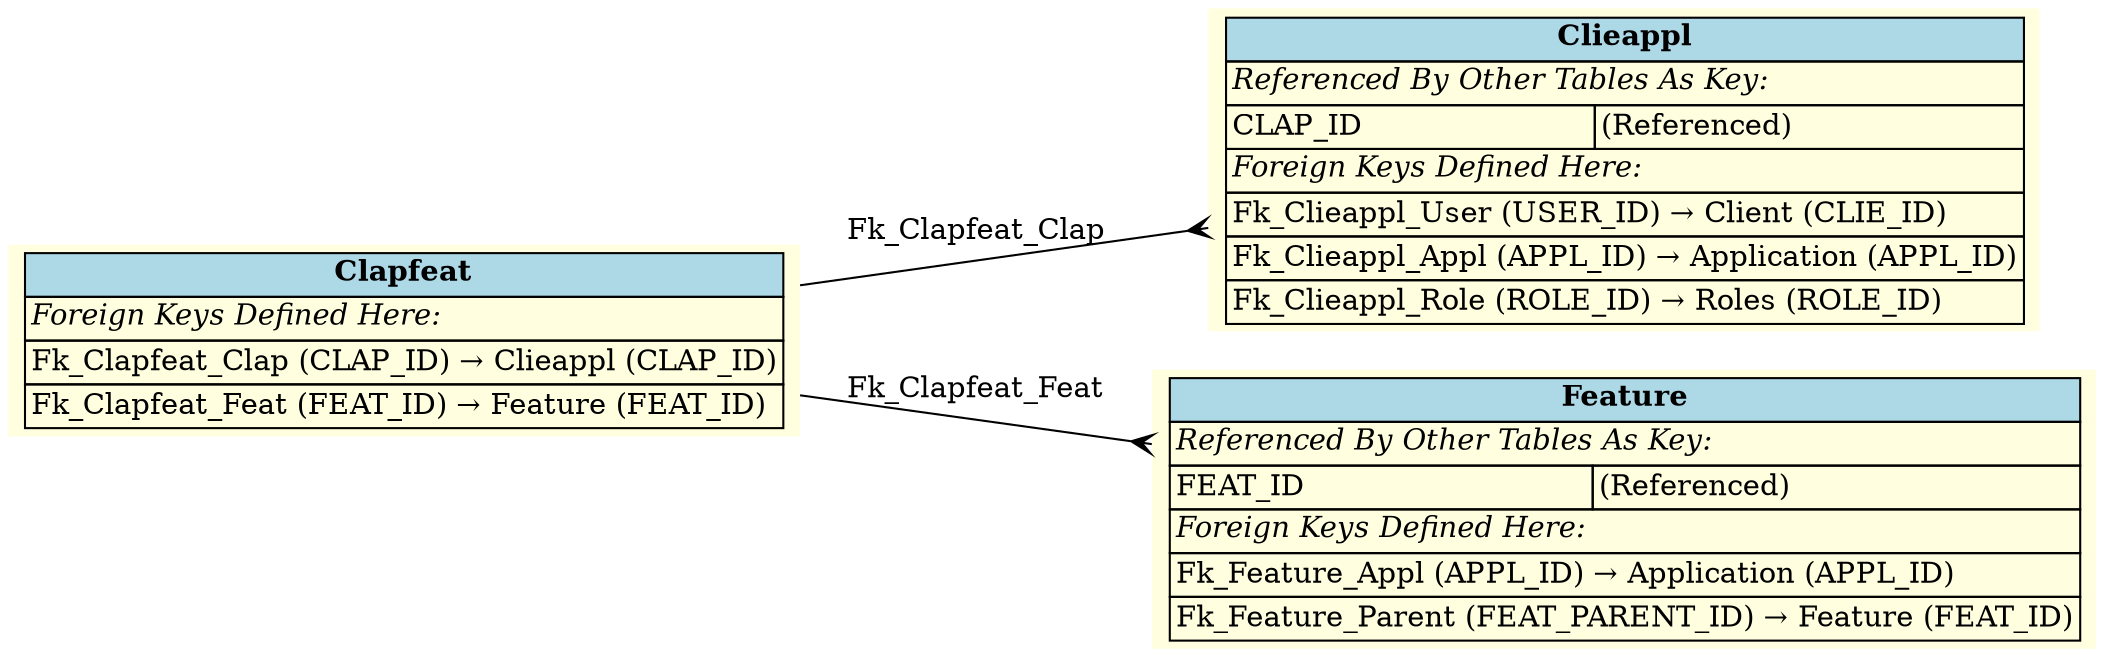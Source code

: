 digraph ERD {
  rankdir=LR;
  node [shape=plaintext, style=filled, fillcolor=lightyellow];
  edge [arrowhead=crow, arrowtail=none, dir=both, labelfontsize=10];

  "Clapfeat" [
    label=<
    <TABLE BORDER="0" CELLBORDER="1" CELLSPACING="0" BGCOLOR="lightyellow">
      <TR><TD COLSPAN="2" BGCOLOR="lightblue"><B>Clapfeat</B></TD></TR>
      <TR><TD COLSPAN="2" ALIGN="LEFT"><I>Foreign Keys Defined Here:</I></TD></TR>
      <TR><TD ALIGN="LEFT" COLSPAN="2">Fk_Clapfeat_Clap (CLAP_ID) &rarr; Clieappl (CLAP_ID)</TD></TR>
      <TR><TD ALIGN="LEFT" COLSPAN="2">Fk_Clapfeat_Feat (FEAT_ID) &rarr; Feature (FEAT_ID)</TD></TR>
    </TABLE>
    >
  ];

  "Clieappl" [
    label=<
    <TABLE BORDER="0" CELLBORDER="1" CELLSPACING="0" BGCOLOR="lightyellow">
      <TR><TD COLSPAN="2" BGCOLOR="lightblue"><B>Clieappl</B></TD></TR>
      <TR><TD COLSPAN="2" ALIGN="LEFT"><I>Referenced By Other Tables As Key:</I></TD></TR>
      <TR><TD ALIGN="LEFT">CLAP_ID</TD><TD ALIGN="LEFT">(Referenced)</TD></TR>
      <TR><TD COLSPAN="2" ALIGN="LEFT"><I>Foreign Keys Defined Here:</I></TD></TR>
      <TR><TD ALIGN="LEFT" COLSPAN="2">Fk_Clieappl_User (USER_ID) &rarr; Client (CLIE_ID)</TD></TR>
      <TR><TD ALIGN="LEFT" COLSPAN="2">Fk_Clieappl_Appl (APPL_ID) &rarr; Application (APPL_ID)</TD></TR>
      <TR><TD ALIGN="LEFT" COLSPAN="2">Fk_Clieappl_Role (ROLE_ID) &rarr; Roles (ROLE_ID)</TD></TR>
    </TABLE>
    >
  ];

  "Feature" [
    label=<
    <TABLE BORDER="0" CELLBORDER="1" CELLSPACING="0" BGCOLOR="lightyellow">
      <TR><TD COLSPAN="2" BGCOLOR="lightblue"><B>Feature</B></TD></TR>
      <TR><TD COLSPAN="2" ALIGN="LEFT"><I>Referenced By Other Tables As Key:</I></TD></TR>
      <TR><TD ALIGN="LEFT">FEAT_ID</TD><TD ALIGN="LEFT">(Referenced)</TD></TR>
      <TR><TD COLSPAN="2" ALIGN="LEFT"><I>Foreign Keys Defined Here:</I></TD></TR>
      <TR><TD ALIGN="LEFT" COLSPAN="2">Fk_Feature_Appl (APPL_ID) &rarr; Application (APPL_ID)</TD></TR>
      <TR><TD ALIGN="LEFT" COLSPAN="2">Fk_Feature_Parent (FEAT_PARENT_ID) &rarr; Feature (FEAT_ID)</TD></TR>
    </TABLE>
    >
  ];

  "Clapfeat" -> "Clieappl" [label=" Fk_Clapfeat_Clap "];
  "Clapfeat" -> "Feature" [label=" Fk_Clapfeat_Feat "];
}
